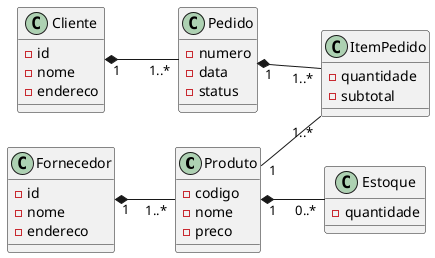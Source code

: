 @startuml

left to right direction

class "Produto" {
  - codigo
  - nome
  - preco
}

class "Cliente" {
  - id
  - nome
  - endereco
}

class "Pedido" {
  - numero
  - data
  - status
}

class "ItemPedido" {
  - quantidade
  - subtotal
}

class "Fornecedor" {
  - id
  - nome
  - endereco
}

class "Estoque" {
  - quantidade
}

Cliente "1" *-- "1..*" Pedido
Pedido "1" *-- "1..*" ItemPedido
Produto "1" -- "1..*" ItemPedido
Produto "1" *-- "0..*" Estoque
Fornecedor "1" *-- "1..*" Produto
@enduml